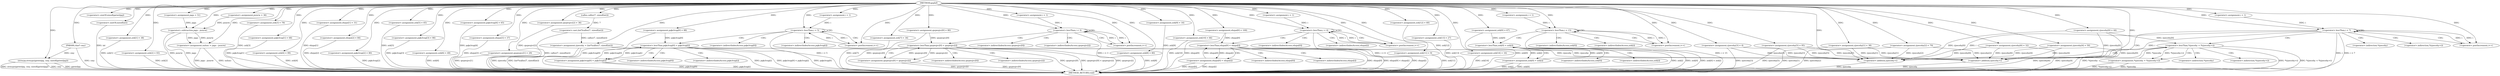 digraph gsplsf {  
"5257322061007652249" [label = "(METHOD,gsplsf)" ]
"5257322061007652590" [label = "(METHOD_RETURN,void)" ]
"5257322061007652250" [label = "(PARAM,char* cmy)" ]
"5257322061007652257" [label = "(strncpy,strncpy(gatwxlpg, cmy, sizeof(gatwxlpg)))" ]
"5257322061007652260" [label = "(<operator>.sizeOf,sizeof(gatwxlpg))" ]
"5257322061007652262" [label = "(<operator>.assignment,zsh[0] = 67)" ]
"5257322061007652267" [label = "(<operator>.assignment,rjzecehy = (int*)calloc(7, sizeof(int)))" ]
"5257322061007652269" [label = "(<operator>.cast,(int*)calloc(7, sizeof(int)))" ]
"5257322061007652271" [label = "(calloc,calloc(7, sizeof(int)))" ]
"5257322061007652273" [label = "(<operator>.sizeOf,sizeof(int))" ]
"5257322061007652276" [label = "(<operator>.assignment,jagu = 51)" ]
"5257322061007652279" [label = "(<operator>.assignment,zsh[1] = 38)" ]
"5257322061007652284" [label = "(<operator>.assignment,zsh[2] = 93)" ]
"5257322061007652290" [label = "(<operator>.assignment,jezxrw = 36)" ]
"5257322061007652293" [label = "(<operator>.assignment,rjzecehy[0] = 44)" ]
"5257322061007652298" [label = "(<operator>.assignment,pqkclvnp[0] = 88)" ]
"5257322061007652303" [label = "(<operator>.assignment,zsh[3] = 78)" ]
"5257322061007652310" [label = "(<operator>.assignment,pqkclvnp[1] = 68)" ]
"5257322061007652315" [label = "(<operator>.assignment,ehzpo[0] = 100)" ]
"5257322061007652320" [label = "(<operator>.assignment,zsh[4] = 99)" ]
"5257322061007652325" [label = "(<operator>.assignment,qxqwujvc[0] = 80)" ]
"5257322061007652330" [label = "(<operator>.assignment,uuluxc = jagu - jezxrw)" ]
"5257322061007652332" [label = "(<operator>.subtraction,jagu - jezxrw)" ]
"5257322061007652335" [label = "(<operator>.assignment,ehzpo[1] = 31)" ]
"5257322061007652340" [label = "(<operator>.assignment,ehzpo[2] = 84)" ]
"5257322061007652345" [label = "(<operator>.assignment,pqkclvnp[2] = 80)" ]
"5257322061007652350" [label = "(<operator>.assignment,zsh[5] = 65)" ]
"5257322061007652355" [label = "(<operator>.assignment,pqkclvnp[3] = 90)" ]
"5257322061007652360" [label = "(<operator>.assignment,rjzecehy[1] = 38)" ]
"5257322061007652365" [label = "(<operator>.assignment,zsh[6] = 49)" ]
"5257322061007652370" [label = "(<operator>.assignment,pqkclvnp[4] = 65)" ]
"5257322061007652375" [label = "(<operator>.assignment,ehzpo[3] = 37)" ]
"5257322061007652380" [label = "(<operator>.assignment,qxqwujvc[1] = 29)" ]
"5257322061007652385" [label = "(<operator>.assignment,qxqwujvc[2] = 36)" ]
"5257322061007652392" [label = "(<operator>.assignment,i = 1)" ]
"5257322061007652395" [label = "(<operator>.lessThan,i < 5)" ]
"5257322061007652398" [label = "(<operator>.postIncrement,i++)" ]
"5257322061007652402" [label = "(<operator>.lessThan,pqkclvnp[0] < pqkclvnp[i])" ]
"5257322061007652410" [label = "(<operator>.assignment,pqkclvnp[0] = pqkclvnp[i])" ]
"5257322061007652419" [label = "(<operator>.assignment,i = 1)" ]
"5257322061007652422" [label = "(<operator>.lessThan,i < 3)" ]
"5257322061007652425" [label = "(<operator>.postIncrement,i++)" ]
"5257322061007652429" [label = "(<operator>.lessThan,qxqwujvc[0] < qxqwujvc[i])" ]
"5257322061007652437" [label = "(<operator>.assignment,qxqwujvc[0] = qxqwujvc[i])" ]
"5257322061007652446" [label = "(<operator>.assignment,i = 1)" ]
"5257322061007652449" [label = "(<operator>.lessThan,i < 4)" ]
"5257322061007652452" [label = "(<operator>.postIncrement,i++)" ]
"5257322061007652456" [label = "(<operator>.lessThan,ehzpo[0] < ehzpo[i])" ]
"5257322061007652464" [label = "(<operator>.assignment,ehzpo[0] = ehzpo[i])" ]
"5257322061007652471" [label = "(<operator>.assignment,zsh[7] = 34)" ]
"5257322061007652476" [label = "(<operator>.assignment,rjzecehy[2] = 79)" ]
"5257322061007652481" [label = "(<operator>.assignment,zsh[8] = 80)" ]
"5257322061007652486" [label = "(<operator>.assignment,zsh[9] = 16)" ]
"5257322061007652491" [label = "(<operator>.assignment,zsh[10] = 66)" ]
"5257322061007652496" [label = "(<operator>.assignment,rjzecehy[3] = 4)" ]
"5257322061007652501" [label = "(<operator>.assignment,zsh[11] = 9)" ]
"5257322061007652506" [label = "(<operator>.assignment,zsh[12] = 60)" ]
"5257322061007652511" [label = "(<operator>.assignment,zsh[13] = 27)" ]
"5257322061007652516" [label = "(<operator>.assignment,zsh[14] = 16)" ]
"5257322061007652523" [label = "(<operator>.assignment,i = 1)" ]
"5257322061007652526" [label = "(<operator>.lessThan,i < 15)" ]
"5257322061007652529" [label = "(<operator>.postIncrement,i++)" ]
"5257322061007652533" [label = "(<operator>.lessThan,zsh[0] < zsh[i])" ]
"5257322061007652541" [label = "(<operator>.assignment,zsh[0] = zsh[i])" ]
"5257322061007652548" [label = "(<operator>.assignment,rjzecehy[4] = 50)" ]
"5257322061007652553" [label = "(<operator>.assignment,rjzecehy[5] = 95)" ]
"5257322061007652558" [label = "(<operator>.assignment,rjzecehy[6] = 32)" ]
"5257322061007652565" [label = "(<operator>.assignment,i = 1)" ]
"5257322061007652568" [label = "(<operator>.lessThan,i < 7)" ]
"5257322061007652571" [label = "(<operator>.postIncrement,i++)" ]
"5257322061007652575" [label = "(<operator>.lessThan,*rjzecehy < *(rjzecehy+i))" ]
"5257322061007652579" [label = "(<operator>.addition,rjzecehy+i)" ]
"5257322061007652583" [label = "(<operator>.assignment,*rjzecehy = *(rjzecehy+i))" ]
"5257322061007652587" [label = "(<operator>.addition,rjzecehy+i)" ]
"5257322061007652403" [label = "(<operator>.indirectIndexAccess,pqkclvnp[0])" ]
"5257322061007652406" [label = "(<operator>.indirectIndexAccess,pqkclvnp[i])" ]
"5257322061007652411" [label = "(<operator>.indirectIndexAccess,pqkclvnp[0])" ]
"5257322061007652414" [label = "(<operator>.indirectIndexAccess,pqkclvnp[i])" ]
"5257322061007652430" [label = "(<operator>.indirectIndexAccess,qxqwujvc[0])" ]
"5257322061007652433" [label = "(<operator>.indirectIndexAccess,qxqwujvc[i])" ]
"5257322061007652438" [label = "(<operator>.indirectIndexAccess,qxqwujvc[0])" ]
"5257322061007652441" [label = "(<operator>.indirectIndexAccess,qxqwujvc[i])" ]
"5257322061007652457" [label = "(<operator>.indirectIndexAccess,ehzpo[0])" ]
"5257322061007652460" [label = "(<operator>.indirectIndexAccess,ehzpo[i])" ]
"5257322061007652465" [label = "(<operator>.indirectIndexAccess,ehzpo[0])" ]
"5257322061007652468" [label = "(<operator>.indirectIndexAccess,ehzpo[i])" ]
"5257322061007652534" [label = "(<operator>.indirectIndexAccess,zsh[0])" ]
"5257322061007652537" [label = "(<operator>.indirectIndexAccess,zsh[i])" ]
"5257322061007652542" [label = "(<operator>.indirectIndexAccess,zsh[0])" ]
"5257322061007652545" [label = "(<operator>.indirectIndexAccess,zsh[i])" ]
"5257322061007652576" [label = "(<operator>.indirection,*rjzecehy)" ]
"5257322061007652578" [label = "(<operator>.indirection,*(rjzecehy+i))" ]
"5257322061007652584" [label = "(<operator>.indirection,*rjzecehy)" ]
"5257322061007652586" [label = "(<operator>.indirection,*(rjzecehy+i))" ]
  "5257322061007652464" -> "5257322061007652590"  [ label = "DDG: ehzpo[i]"] 
  "5257322061007652375" -> "5257322061007652590"  [ label = "DDG: ehzpo[3]"] 
  "5257322061007652370" -> "5257322061007652590"  [ label = "DDG: pqkclvnp[4]"] 
  "5257322061007652533" -> "5257322061007652590"  [ label = "DDG: zsh[i]"] 
  "5257322061007652267" -> "5257322061007652590"  [ label = "DDG: (int*)calloc(7, sizeof(int))"] 
  "5257322061007652456" -> "5257322061007652590"  [ label = "DDG: ehzpo[0]"] 
  "5257322061007652257" -> "5257322061007652590"  [ label = "DDG: gatwxlpg"] 
  "5257322061007652402" -> "5257322061007652590"  [ label = "DDG: pqkclvnp[i]"] 
  "5257322061007652526" -> "5257322061007652590"  [ label = "DDG: i < 15"] 
  "5257322061007652332" -> "5257322061007652590"  [ label = "DDG: jagu"] 
  "5257322061007652355" -> "5257322061007652590"  [ label = "DDG: pqkclvnp[3]"] 
  "5257322061007652533" -> "5257322061007652590"  [ label = "DDG: zsh[0]"] 
  "5257322061007652568" -> "5257322061007652590"  [ label = "DDG: i"] 
  "5257322061007652315" -> "5257322061007652590"  [ label = "DDG: ehzpo[0]"] 
  "5257322061007652476" -> "5257322061007652590"  [ label = "DDG: rjzecehy[2]"] 
  "5257322061007652486" -> "5257322061007652590"  [ label = "DDG: zsh[9]"] 
  "5257322061007652385" -> "5257322061007652590"  [ label = "DDG: qxqwujvc[2]"] 
  "5257322061007652273" -> "5257322061007652590"  [ label = "DDG: int"] 
  "5257322061007652335" -> "5257322061007652590"  [ label = "DDG: ehzpo[1]"] 
  "5257322061007652262" -> "5257322061007652590"  [ label = "DDG: zsh[0]"] 
  "5257322061007652402" -> "5257322061007652590"  [ label = "DDG: pqkclvnp[0] < pqkclvnp[i]"] 
  "5257322061007652587" -> "5257322061007652590"  [ label = "DDG: rjzecehy"] 
  "5257322061007652320" -> "5257322061007652590"  [ label = "DDG: zsh[4]"] 
  "5257322061007652410" -> "5257322061007652590"  [ label = "DDG: pqkclvnp[0]"] 
  "5257322061007652250" -> "5257322061007652590"  [ label = "DDG: cmy"] 
  "5257322061007652269" -> "5257322061007652590"  [ label = "DDG: calloc(7, sizeof(int))"] 
  "5257322061007652533" -> "5257322061007652590"  [ label = "DDG: zsh[0] < zsh[i]"] 
  "5257322061007652402" -> "5257322061007652590"  [ label = "DDG: pqkclvnp[0]"] 
  "5257322061007652511" -> "5257322061007652590"  [ label = "DDG: zsh[13]"] 
  "5257322061007652325" -> "5257322061007652590"  [ label = "DDG: qxqwujvc[0]"] 
  "5257322061007652501" -> "5257322061007652590"  [ label = "DDG: zsh[11]"] 
  "5257322061007652471" -> "5257322061007652590"  [ label = "DDG: zsh[7]"] 
  "5257322061007652516" -> "5257322061007652590"  [ label = "DDG: zsh[14]"] 
  "5257322061007652365" -> "5257322061007652590"  [ label = "DDG: zsh[6]"] 
  "5257322061007652380" -> "5257322061007652590"  [ label = "DDG: qxqwujvc[1]"] 
  "5257322061007652350" -> "5257322061007652590"  [ label = "DDG: zsh[5]"] 
  "5257322061007652437" -> "5257322061007652590"  [ label = "DDG: qxqwujvc[i]"] 
  "5257322061007652583" -> "5257322061007652590"  [ label = "DDG: *rjzecehy"] 
  "5257322061007652464" -> "5257322061007652590"  [ label = "DDG: ehzpo[0]"] 
  "5257322061007652437" -> "5257322061007652590"  [ label = "DDG: qxqwujvc[0]"] 
  "5257322061007652284" -> "5257322061007652590"  [ label = "DDG: zsh[2]"] 
  "5257322061007652575" -> "5257322061007652590"  [ label = "DDG: *(rjzecehy+i)"] 
  "5257322061007652279" -> "5257322061007652590"  [ label = "DDG: zsh[1]"] 
  "5257322061007652360" -> "5257322061007652590"  [ label = "DDG: rjzecehy[1]"] 
  "5257322061007652568" -> "5257322061007652590"  [ label = "DDG: i < 7"] 
  "5257322061007652583" -> "5257322061007652590"  [ label = "DDG: *(rjzecehy+i)"] 
  "5257322061007652395" -> "5257322061007652590"  [ label = "DDG: i < 5"] 
  "5257322061007652298" -> "5257322061007652590"  [ label = "DDG: pqkclvnp[0]"] 
  "5257322061007652553" -> "5257322061007652590"  [ label = "DDG: rjzecehy[5]"] 
  "5257322061007652429" -> "5257322061007652590"  [ label = "DDG: qxqwujvc[0]"] 
  "5257322061007652575" -> "5257322061007652590"  [ label = "DDG: *rjzecehy"] 
  "5257322061007652579" -> "5257322061007652590"  [ label = "DDG: rjzecehy"] 
  "5257322061007652456" -> "5257322061007652590"  [ label = "DDG: ehzpo[0] < ehzpo[i]"] 
  "5257322061007652332" -> "5257322061007652590"  [ label = "DDG: jezxrw"] 
  "5257322061007652303" -> "5257322061007652590"  [ label = "DDG: zsh[3]"] 
  "5257322061007652548" -> "5257322061007652590"  [ label = "DDG: rjzecehy[4]"] 
  "5257322061007652345" -> "5257322061007652590"  [ label = "DDG: pqkclvnp[2]"] 
  "5257322061007652449" -> "5257322061007652590"  [ label = "DDG: i < 4"] 
  "5257322061007652429" -> "5257322061007652590"  [ label = "DDG: qxqwujvc[0] < qxqwujvc[i]"] 
  "5257322061007652496" -> "5257322061007652590"  [ label = "DDG: rjzecehy[3]"] 
  "5257322061007652330" -> "5257322061007652590"  [ label = "DDG: jagu - jezxrw"] 
  "5257322061007652257" -> "5257322061007652590"  [ label = "DDG: strncpy(gatwxlpg, cmy, sizeof(gatwxlpg))"] 
  "5257322061007652310" -> "5257322061007652590"  [ label = "DDG: pqkclvnp[1]"] 
  "5257322061007652481" -> "5257322061007652590"  [ label = "DDG: zsh[8]"] 
  "5257322061007652257" -> "5257322061007652590"  [ label = "DDG: cmy"] 
  "5257322061007652340" -> "5257322061007652590"  [ label = "DDG: ehzpo[2]"] 
  "5257322061007652506" -> "5257322061007652590"  [ label = "DDG: zsh[12]"] 
  "5257322061007652491" -> "5257322061007652590"  [ label = "DDG: zsh[10]"] 
  "5257322061007652293" -> "5257322061007652590"  [ label = "DDG: rjzecehy[0]"] 
  "5257322061007652541" -> "5257322061007652590"  [ label = "DDG: zsh[i]"] 
  "5257322061007652541" -> "5257322061007652590"  [ label = "DDG: zsh[0]"] 
  "5257322061007652456" -> "5257322061007652590"  [ label = "DDG: ehzpo[i]"] 
  "5257322061007652558" -> "5257322061007652590"  [ label = "DDG: rjzecehy[6]"] 
  "5257322061007652575" -> "5257322061007652590"  [ label = "DDG: *rjzecehy < *(rjzecehy+i)"] 
  "5257322061007652429" -> "5257322061007652590"  [ label = "DDG: qxqwujvc[i]"] 
  "5257322061007652267" -> "5257322061007652590"  [ label = "DDG: rjzecehy"] 
  "5257322061007652410" -> "5257322061007652590"  [ label = "DDG: pqkclvnp[i]"] 
  "5257322061007652330" -> "5257322061007652590"  [ label = "DDG: uuluxc"] 
  "5257322061007652422" -> "5257322061007652590"  [ label = "DDG: i < 3"] 
  "5257322061007652249" -> "5257322061007652250"  [ label = "DDG: "] 
  "5257322061007652249" -> "5257322061007652257"  [ label = "DDG: "] 
  "5257322061007652250" -> "5257322061007652257"  [ label = "DDG: cmy"] 
  "5257322061007652249" -> "5257322061007652260"  [ label = "DDG: "] 
  "5257322061007652249" -> "5257322061007652262"  [ label = "DDG: "] 
  "5257322061007652269" -> "5257322061007652267"  [ label = "DDG: calloc(7, sizeof(int))"] 
  "5257322061007652249" -> "5257322061007652267"  [ label = "DDG: "] 
  "5257322061007652271" -> "5257322061007652269"  [ label = "DDG: 7"] 
  "5257322061007652249" -> "5257322061007652271"  [ label = "DDG: "] 
  "5257322061007652249" -> "5257322061007652273"  [ label = "DDG: "] 
  "5257322061007652249" -> "5257322061007652276"  [ label = "DDG: "] 
  "5257322061007652249" -> "5257322061007652279"  [ label = "DDG: "] 
  "5257322061007652249" -> "5257322061007652284"  [ label = "DDG: "] 
  "5257322061007652249" -> "5257322061007652290"  [ label = "DDG: "] 
  "5257322061007652249" -> "5257322061007652293"  [ label = "DDG: "] 
  "5257322061007652249" -> "5257322061007652298"  [ label = "DDG: "] 
  "5257322061007652249" -> "5257322061007652303"  [ label = "DDG: "] 
  "5257322061007652249" -> "5257322061007652310"  [ label = "DDG: "] 
  "5257322061007652249" -> "5257322061007652315"  [ label = "DDG: "] 
  "5257322061007652249" -> "5257322061007652320"  [ label = "DDG: "] 
  "5257322061007652249" -> "5257322061007652325"  [ label = "DDG: "] 
  "5257322061007652332" -> "5257322061007652330"  [ label = "DDG: jagu"] 
  "5257322061007652332" -> "5257322061007652330"  [ label = "DDG: jezxrw"] 
  "5257322061007652249" -> "5257322061007652330"  [ label = "DDG: "] 
  "5257322061007652276" -> "5257322061007652332"  [ label = "DDG: jagu"] 
  "5257322061007652249" -> "5257322061007652332"  [ label = "DDG: "] 
  "5257322061007652290" -> "5257322061007652332"  [ label = "DDG: jezxrw"] 
  "5257322061007652249" -> "5257322061007652335"  [ label = "DDG: "] 
  "5257322061007652249" -> "5257322061007652340"  [ label = "DDG: "] 
  "5257322061007652249" -> "5257322061007652345"  [ label = "DDG: "] 
  "5257322061007652249" -> "5257322061007652350"  [ label = "DDG: "] 
  "5257322061007652249" -> "5257322061007652355"  [ label = "DDG: "] 
  "5257322061007652249" -> "5257322061007652360"  [ label = "DDG: "] 
  "5257322061007652249" -> "5257322061007652365"  [ label = "DDG: "] 
  "5257322061007652249" -> "5257322061007652370"  [ label = "DDG: "] 
  "5257322061007652249" -> "5257322061007652375"  [ label = "DDG: "] 
  "5257322061007652249" -> "5257322061007652380"  [ label = "DDG: "] 
  "5257322061007652249" -> "5257322061007652385"  [ label = "DDG: "] 
  "5257322061007652249" -> "5257322061007652392"  [ label = "DDG: "] 
  "5257322061007652398" -> "5257322061007652395"  [ label = "DDG: i"] 
  "5257322061007652392" -> "5257322061007652395"  [ label = "DDG: i"] 
  "5257322061007652249" -> "5257322061007652395"  [ label = "DDG: "] 
  "5257322061007652395" -> "5257322061007652398"  [ label = "DDG: i"] 
  "5257322061007652249" -> "5257322061007652398"  [ label = "DDG: "] 
  "5257322061007652298" -> "5257322061007652402"  [ label = "DDG: pqkclvnp[0]"] 
  "5257322061007652410" -> "5257322061007652402"  [ label = "DDG: pqkclvnp[0]"] 
  "5257322061007652402" -> "5257322061007652410"  [ label = "DDG: pqkclvnp[i]"] 
  "5257322061007652249" -> "5257322061007652419"  [ label = "DDG: "] 
  "5257322061007652419" -> "5257322061007652422"  [ label = "DDG: i"] 
  "5257322061007652425" -> "5257322061007652422"  [ label = "DDG: i"] 
  "5257322061007652249" -> "5257322061007652422"  [ label = "DDG: "] 
  "5257322061007652422" -> "5257322061007652425"  [ label = "DDG: i"] 
  "5257322061007652249" -> "5257322061007652425"  [ label = "DDG: "] 
  "5257322061007652325" -> "5257322061007652429"  [ label = "DDG: qxqwujvc[0]"] 
  "5257322061007652437" -> "5257322061007652429"  [ label = "DDG: qxqwujvc[0]"] 
  "5257322061007652429" -> "5257322061007652437"  [ label = "DDG: qxqwujvc[i]"] 
  "5257322061007652249" -> "5257322061007652446"  [ label = "DDG: "] 
  "5257322061007652452" -> "5257322061007652449"  [ label = "DDG: i"] 
  "5257322061007652446" -> "5257322061007652449"  [ label = "DDG: i"] 
  "5257322061007652249" -> "5257322061007652449"  [ label = "DDG: "] 
  "5257322061007652449" -> "5257322061007652452"  [ label = "DDG: i"] 
  "5257322061007652249" -> "5257322061007652452"  [ label = "DDG: "] 
  "5257322061007652315" -> "5257322061007652456"  [ label = "DDG: ehzpo[0]"] 
  "5257322061007652464" -> "5257322061007652456"  [ label = "DDG: ehzpo[0]"] 
  "5257322061007652456" -> "5257322061007652464"  [ label = "DDG: ehzpo[i]"] 
  "5257322061007652249" -> "5257322061007652471"  [ label = "DDG: "] 
  "5257322061007652249" -> "5257322061007652476"  [ label = "DDG: "] 
  "5257322061007652249" -> "5257322061007652481"  [ label = "DDG: "] 
  "5257322061007652249" -> "5257322061007652486"  [ label = "DDG: "] 
  "5257322061007652249" -> "5257322061007652491"  [ label = "DDG: "] 
  "5257322061007652249" -> "5257322061007652496"  [ label = "DDG: "] 
  "5257322061007652249" -> "5257322061007652501"  [ label = "DDG: "] 
  "5257322061007652249" -> "5257322061007652506"  [ label = "DDG: "] 
  "5257322061007652249" -> "5257322061007652511"  [ label = "DDG: "] 
  "5257322061007652249" -> "5257322061007652516"  [ label = "DDG: "] 
  "5257322061007652249" -> "5257322061007652523"  [ label = "DDG: "] 
  "5257322061007652523" -> "5257322061007652526"  [ label = "DDG: i"] 
  "5257322061007652529" -> "5257322061007652526"  [ label = "DDG: i"] 
  "5257322061007652249" -> "5257322061007652526"  [ label = "DDG: "] 
  "5257322061007652526" -> "5257322061007652529"  [ label = "DDG: i"] 
  "5257322061007652249" -> "5257322061007652529"  [ label = "DDG: "] 
  "5257322061007652262" -> "5257322061007652533"  [ label = "DDG: zsh[0]"] 
  "5257322061007652541" -> "5257322061007652533"  [ label = "DDG: zsh[0]"] 
  "5257322061007652533" -> "5257322061007652541"  [ label = "DDG: zsh[i]"] 
  "5257322061007652249" -> "5257322061007652548"  [ label = "DDG: "] 
  "5257322061007652249" -> "5257322061007652553"  [ label = "DDG: "] 
  "5257322061007652249" -> "5257322061007652558"  [ label = "DDG: "] 
  "5257322061007652249" -> "5257322061007652565"  [ label = "DDG: "] 
  "5257322061007652565" -> "5257322061007652568"  [ label = "DDG: i"] 
  "5257322061007652571" -> "5257322061007652568"  [ label = "DDG: i"] 
  "5257322061007652249" -> "5257322061007652568"  [ label = "DDG: "] 
  "5257322061007652249" -> "5257322061007652571"  [ label = "DDG: "] 
  "5257322061007652568" -> "5257322061007652571"  [ label = "DDG: i"] 
  "5257322061007652583" -> "5257322061007652575"  [ label = "DDG: *rjzecehy"] 
  "5257322061007652293" -> "5257322061007652575"  [ label = "DDG: rjzecehy[0]"] 
  "5257322061007652476" -> "5257322061007652579"  [ label = "DDG: rjzecehy[2]"] 
  "5257322061007652360" -> "5257322061007652579"  [ label = "DDG: rjzecehy[1]"] 
  "5257322061007652553" -> "5257322061007652579"  [ label = "DDG: rjzecehy[5]"] 
  "5257322061007652548" -> "5257322061007652579"  [ label = "DDG: rjzecehy[4]"] 
  "5257322061007652496" -> "5257322061007652579"  [ label = "DDG: rjzecehy[3]"] 
  "5257322061007652293" -> "5257322061007652579"  [ label = "DDG: rjzecehy[0]"] 
  "5257322061007652558" -> "5257322061007652579"  [ label = "DDG: rjzecehy[6]"] 
  "5257322061007652267" -> "5257322061007652579"  [ label = "DDG: rjzecehy"] 
  "5257322061007652249" -> "5257322061007652579"  [ label = "DDG: "] 
  "5257322061007652568" -> "5257322061007652579"  [ label = "DDG: i"] 
  "5257322061007652575" -> "5257322061007652583"  [ label = "DDG: *(rjzecehy+i)"] 
  "5257322061007652476" -> "5257322061007652587"  [ label = "DDG: rjzecehy[2]"] 
  "5257322061007652360" -> "5257322061007652587"  [ label = "DDG: rjzecehy[1]"] 
  "5257322061007652553" -> "5257322061007652587"  [ label = "DDG: rjzecehy[5]"] 
  "5257322061007652548" -> "5257322061007652587"  [ label = "DDG: rjzecehy[4]"] 
  "5257322061007652496" -> "5257322061007652587"  [ label = "DDG: rjzecehy[3]"] 
  "5257322061007652293" -> "5257322061007652587"  [ label = "DDG: rjzecehy[0]"] 
  "5257322061007652558" -> "5257322061007652587"  [ label = "DDG: rjzecehy[6]"] 
  "5257322061007652249" -> "5257322061007652587"  [ label = "DDG: "] 
  "5257322061007652267" -> "5257322061007652587"  [ label = "DDG: rjzecehy"] 
  "5257322061007652568" -> "5257322061007652587"  [ label = "DDG: i"] 
  "5257322061007652395" -> "5257322061007652403"  [ label = "CDG: "] 
  "5257322061007652395" -> "5257322061007652406"  [ label = "CDG: "] 
  "5257322061007652395" -> "5257322061007652402"  [ label = "CDG: "] 
  "5257322061007652395" -> "5257322061007652395"  [ label = "CDG: "] 
  "5257322061007652395" -> "5257322061007652398"  [ label = "CDG: "] 
  "5257322061007652402" -> "5257322061007652411"  [ label = "CDG: "] 
  "5257322061007652402" -> "5257322061007652414"  [ label = "CDG: "] 
  "5257322061007652402" -> "5257322061007652410"  [ label = "CDG: "] 
  "5257322061007652422" -> "5257322061007652433"  [ label = "CDG: "] 
  "5257322061007652422" -> "5257322061007652422"  [ label = "CDG: "] 
  "5257322061007652422" -> "5257322061007652430"  [ label = "CDG: "] 
  "5257322061007652422" -> "5257322061007652429"  [ label = "CDG: "] 
  "5257322061007652422" -> "5257322061007652425"  [ label = "CDG: "] 
  "5257322061007652429" -> "5257322061007652438"  [ label = "CDG: "] 
  "5257322061007652429" -> "5257322061007652437"  [ label = "CDG: "] 
  "5257322061007652429" -> "5257322061007652441"  [ label = "CDG: "] 
  "5257322061007652449" -> "5257322061007652452"  [ label = "CDG: "] 
  "5257322061007652449" -> "5257322061007652449"  [ label = "CDG: "] 
  "5257322061007652449" -> "5257322061007652460"  [ label = "CDG: "] 
  "5257322061007652449" -> "5257322061007652456"  [ label = "CDG: "] 
  "5257322061007652449" -> "5257322061007652457"  [ label = "CDG: "] 
  "5257322061007652456" -> "5257322061007652468"  [ label = "CDG: "] 
  "5257322061007652456" -> "5257322061007652464"  [ label = "CDG: "] 
  "5257322061007652456" -> "5257322061007652465"  [ label = "CDG: "] 
  "5257322061007652526" -> "5257322061007652534"  [ label = "CDG: "] 
  "5257322061007652526" -> "5257322061007652533"  [ label = "CDG: "] 
  "5257322061007652526" -> "5257322061007652529"  [ label = "CDG: "] 
  "5257322061007652526" -> "5257322061007652537"  [ label = "CDG: "] 
  "5257322061007652526" -> "5257322061007652526"  [ label = "CDG: "] 
  "5257322061007652533" -> "5257322061007652542"  [ label = "CDG: "] 
  "5257322061007652533" -> "5257322061007652541"  [ label = "CDG: "] 
  "5257322061007652533" -> "5257322061007652545"  [ label = "CDG: "] 
  "5257322061007652568" -> "5257322061007652571"  [ label = "CDG: "] 
  "5257322061007652568" -> "5257322061007652568"  [ label = "CDG: "] 
  "5257322061007652568" -> "5257322061007652575"  [ label = "CDG: "] 
  "5257322061007652568" -> "5257322061007652579"  [ label = "CDG: "] 
  "5257322061007652568" -> "5257322061007652576"  [ label = "CDG: "] 
  "5257322061007652568" -> "5257322061007652578"  [ label = "CDG: "] 
  "5257322061007652575" -> "5257322061007652587"  [ label = "CDG: "] 
  "5257322061007652575" -> "5257322061007652584"  [ label = "CDG: "] 
  "5257322061007652575" -> "5257322061007652583"  [ label = "CDG: "] 
  "5257322061007652575" -> "5257322061007652586"  [ label = "CDG: "] 
}
